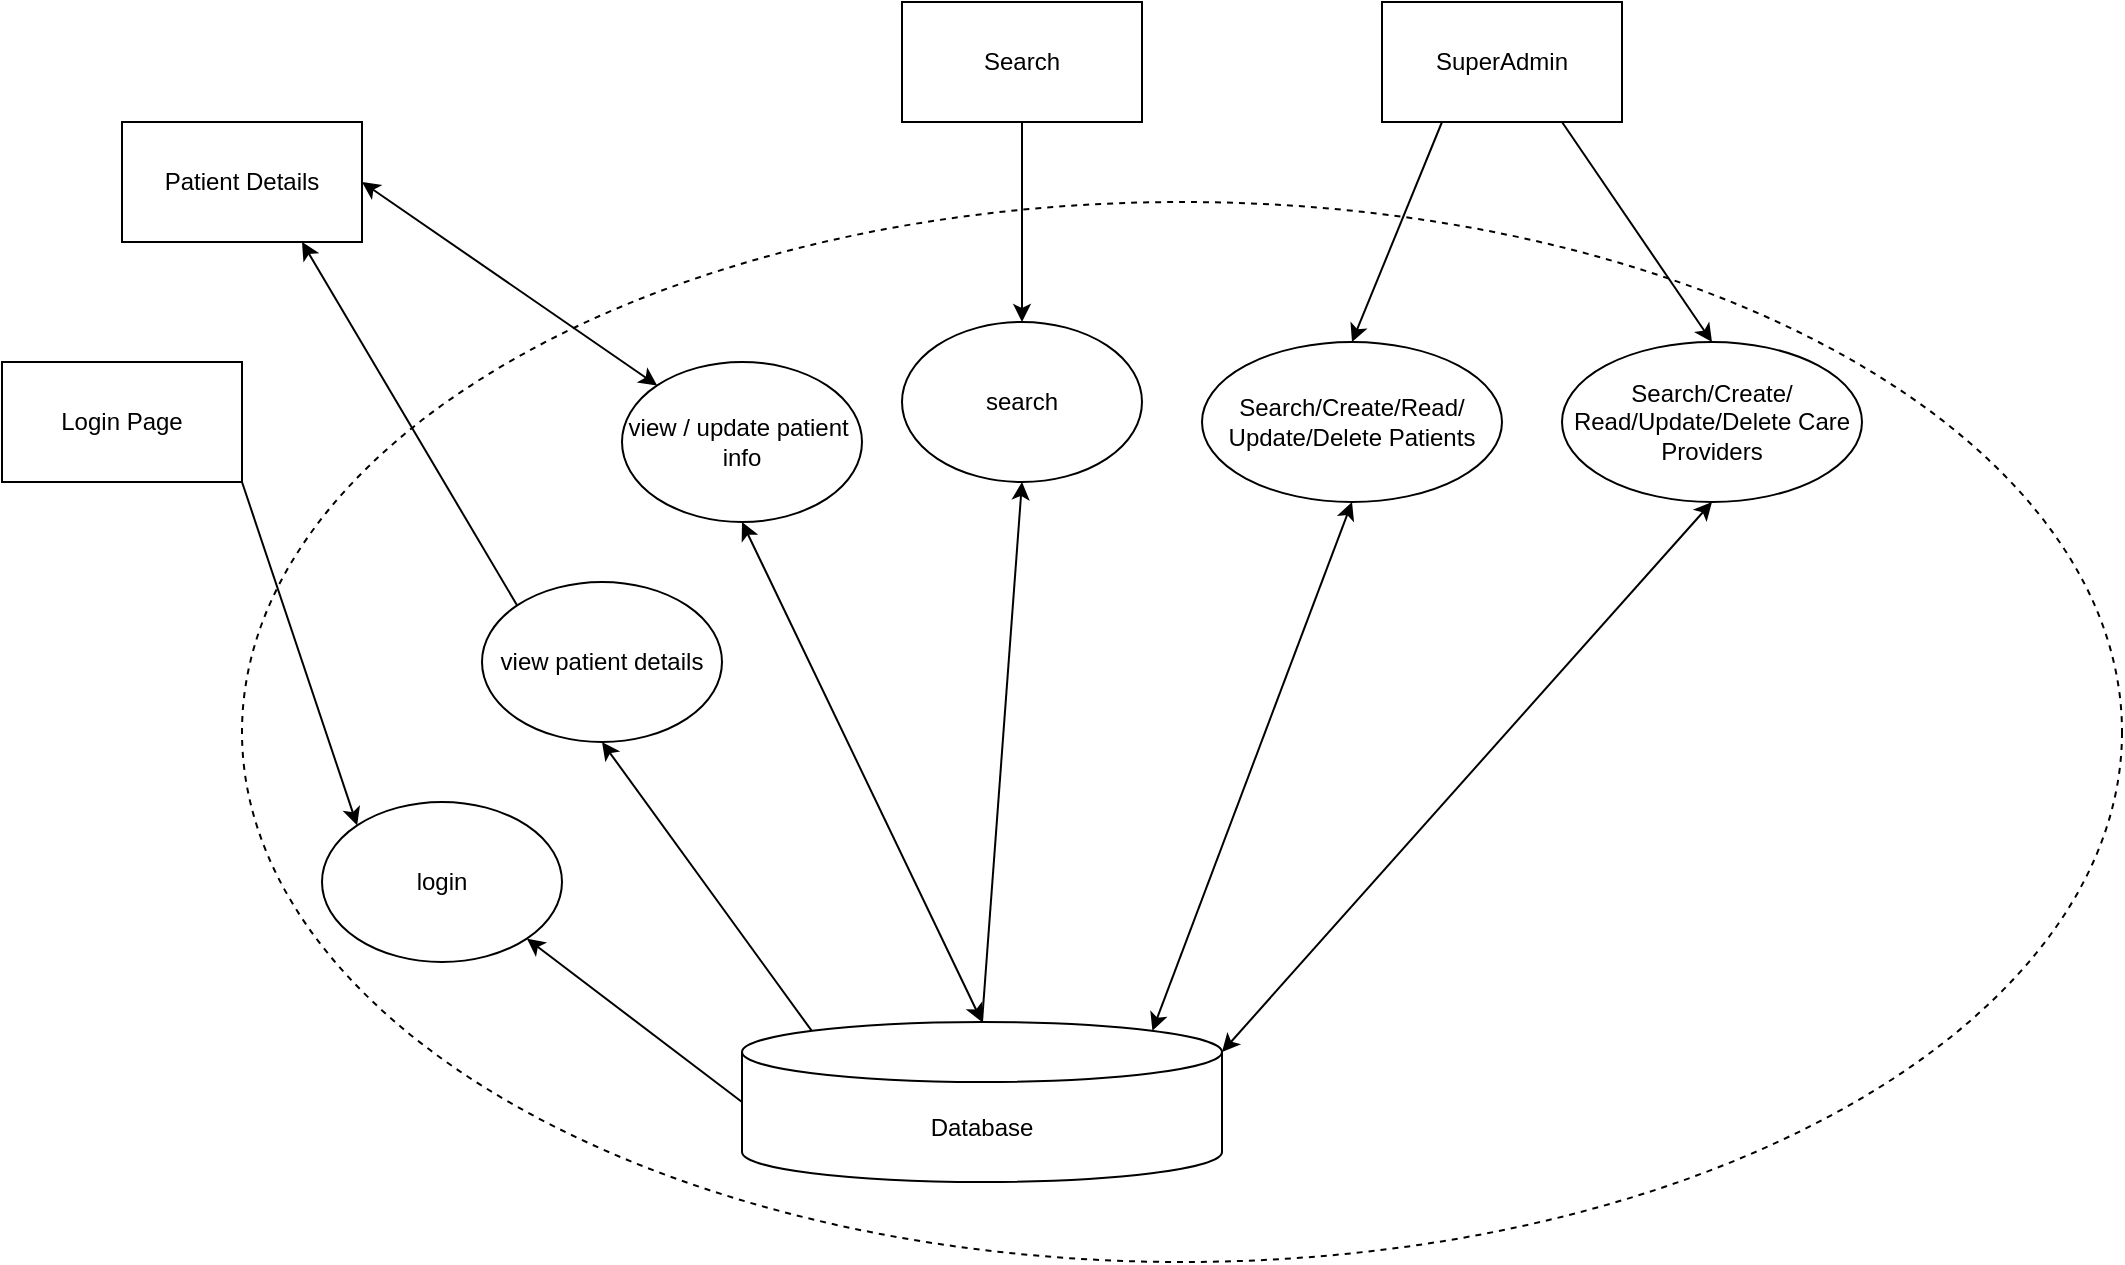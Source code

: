<mxfile version="14.6.13" type="device"><diagram id="ruHFmwGxL_rR69ZwbXh4" name="Page-1"><mxGraphModel dx="1422" dy="1672" grid="1" gridSize="10" guides="1" tooltips="1" connect="1" arrows="1" fold="1" page="1" pageScale="1" pageWidth="1100" pageHeight="850" math="0" shadow="0"><root><mxCell id="0"/><mxCell id="1" parent="0"/><mxCell id="ES7wTS3Ay0Z_9UuPvcNG-46" value="" style="ellipse;whiteSpace=wrap;html=1;dashed=1;" vertex="1" parent="1"><mxGeometry x="150" y="60" width="940" height="530" as="geometry"/></mxCell><mxCell id="ES7wTS3Ay0Z_9UuPvcNG-1" value="Database" style="shape=cylinder3;whiteSpace=wrap;html=1;boundedLbl=1;backgroundOutline=1;size=15;" vertex="1" parent="1"><mxGeometry x="400" y="470" width="240" height="80" as="geometry"/></mxCell><mxCell id="ES7wTS3Ay0Z_9UuPvcNG-2" value="Login Page" style="rounded=0;whiteSpace=wrap;html=1;" vertex="1" parent="1"><mxGeometry x="30" y="140" width="120" height="60" as="geometry"/></mxCell><mxCell id="ES7wTS3Ay0Z_9UuPvcNG-3" value="Patient Details" style="rounded=0;whiteSpace=wrap;html=1;" vertex="1" parent="1"><mxGeometry x="90" y="20" width="120" height="60" as="geometry"/></mxCell><mxCell id="ES7wTS3Ay0Z_9UuPvcNG-5" value="Search" style="rounded=0;whiteSpace=wrap;html=1;" vertex="1" parent="1"><mxGeometry x="480" y="-40" width="120" height="60" as="geometry"/></mxCell><mxCell id="ES7wTS3Ay0Z_9UuPvcNG-6" value="login" style="ellipse;whiteSpace=wrap;html=1;" vertex="1" parent="1"><mxGeometry x="190" y="360" width="120" height="80" as="geometry"/></mxCell><mxCell id="ES7wTS3Ay0Z_9UuPvcNG-7" value="view patient details" style="ellipse;whiteSpace=wrap;html=1;" vertex="1" parent="1"><mxGeometry x="270" y="250" width="120" height="80" as="geometry"/></mxCell><mxCell id="ES7wTS3Ay0Z_9UuPvcNG-9" value="search" style="ellipse;whiteSpace=wrap;html=1;" vertex="1" parent="1"><mxGeometry x="480" y="120" width="120" height="80" as="geometry"/></mxCell><mxCell id="ES7wTS3Ay0Z_9UuPvcNG-27" value="" style="endArrow=classic;html=1;exitX=0;exitY=0.5;exitDx=0;exitDy=0;exitPerimeter=0;entryX=1;entryY=1;entryDx=0;entryDy=0;" edge="1" parent="1" source="ES7wTS3Ay0Z_9UuPvcNG-1" target="ES7wTS3Ay0Z_9UuPvcNG-6"><mxGeometry width="50" height="50" relative="1" as="geometry"><mxPoint x="520" y="350" as="sourcePoint"/><mxPoint x="570" y="300" as="targetPoint"/></mxGeometry></mxCell><mxCell id="ES7wTS3Ay0Z_9UuPvcNG-28" value="" style="endArrow=classic;html=1;exitX=1;exitY=1;exitDx=0;exitDy=0;entryX=0;entryY=0;entryDx=0;entryDy=0;" edge="1" parent="1" source="ES7wTS3Ay0Z_9UuPvcNG-2" target="ES7wTS3Ay0Z_9UuPvcNG-6"><mxGeometry width="50" height="50" relative="1" as="geometry"><mxPoint x="520" y="350" as="sourcePoint"/><mxPoint x="150" y="480" as="targetPoint"/></mxGeometry></mxCell><mxCell id="ES7wTS3Ay0Z_9UuPvcNG-29" value="" style="endArrow=classic;html=1;exitX=0.145;exitY=0;exitDx=0;exitDy=4.35;exitPerimeter=0;entryX=0.5;entryY=1;entryDx=0;entryDy=0;" edge="1" parent="1" source="ES7wTS3Ay0Z_9UuPvcNG-1" target="ES7wTS3Ay0Z_9UuPvcNG-7"><mxGeometry width="50" height="50" relative="1" as="geometry"><mxPoint x="520" y="350" as="sourcePoint"/><mxPoint x="570" y="300" as="targetPoint"/></mxGeometry></mxCell><mxCell id="ES7wTS3Ay0Z_9UuPvcNG-30" value="" style="endArrow=classic;html=1;entryX=0.75;entryY=1;entryDx=0;entryDy=0;exitX=0;exitY=0;exitDx=0;exitDy=0;" edge="1" parent="1" source="ES7wTS3Ay0Z_9UuPvcNG-7" target="ES7wTS3Ay0Z_9UuPvcNG-3"><mxGeometry width="50" height="50" relative="1" as="geometry"><mxPoint x="520" y="350" as="sourcePoint"/><mxPoint x="570" y="300" as="targetPoint"/></mxGeometry></mxCell><mxCell id="ES7wTS3Ay0Z_9UuPvcNG-31" value="view / update patient&amp;nbsp;&lt;br&gt;info" style="ellipse;whiteSpace=wrap;html=1;" vertex="1" parent="1"><mxGeometry x="340" y="140" width="120" height="80" as="geometry"/></mxCell><mxCell id="ES7wTS3Ay0Z_9UuPvcNG-32" value="" style="endArrow=classic;startArrow=classic;html=1;entryX=0.5;entryY=1;entryDx=0;entryDy=0;exitX=0.5;exitY=0;exitDx=0;exitDy=0;exitPerimeter=0;" edge="1" parent="1" source="ES7wTS3Ay0Z_9UuPvcNG-1" target="ES7wTS3Ay0Z_9UuPvcNG-31"><mxGeometry width="50" height="50" relative="1" as="geometry"><mxPoint x="520" y="340" as="sourcePoint"/><mxPoint x="570" y="290" as="targetPoint"/></mxGeometry></mxCell><mxCell id="ES7wTS3Ay0Z_9UuPvcNG-33" value="" style="endArrow=classic;startArrow=classic;html=1;entryX=1;entryY=0.5;entryDx=0;entryDy=0;exitX=0;exitY=0;exitDx=0;exitDy=0;" edge="1" parent="1" source="ES7wTS3Ay0Z_9UuPvcNG-31" target="ES7wTS3Ay0Z_9UuPvcNG-3"><mxGeometry width="50" height="50" relative="1" as="geometry"><mxPoint x="520" y="340" as="sourcePoint"/><mxPoint x="570" y="290" as="targetPoint"/></mxGeometry></mxCell><mxCell id="ES7wTS3Ay0Z_9UuPvcNG-36" value="" style="endArrow=classic;html=1;exitX=0.5;exitY=0;exitDx=0;exitDy=0;exitPerimeter=0;entryX=0.5;entryY=1;entryDx=0;entryDy=0;" edge="1" parent="1" source="ES7wTS3Ay0Z_9UuPvcNG-1" target="ES7wTS3Ay0Z_9UuPvcNG-9"><mxGeometry width="50" height="50" relative="1" as="geometry"><mxPoint x="520" y="340" as="sourcePoint"/><mxPoint x="570" y="290" as="targetPoint"/></mxGeometry></mxCell><mxCell id="ES7wTS3Ay0Z_9UuPvcNG-37" value="" style="endArrow=classic;html=1;exitX=0.5;exitY=1;exitDx=0;exitDy=0;entryX=0.5;entryY=0;entryDx=0;entryDy=0;" edge="1" parent="1" source="ES7wTS3Ay0Z_9UuPvcNG-5" target="ES7wTS3Ay0Z_9UuPvcNG-9"><mxGeometry width="50" height="50" relative="1" as="geometry"><mxPoint x="520" y="340" as="sourcePoint"/><mxPoint x="570" y="290" as="targetPoint"/></mxGeometry></mxCell><mxCell id="ES7wTS3Ay0Z_9UuPvcNG-38" value="SuperAdmin" style="rounded=0;whiteSpace=wrap;html=1;" vertex="1" parent="1"><mxGeometry x="720" y="-40" width="120" height="60" as="geometry"/></mxCell><mxCell id="ES7wTS3Ay0Z_9UuPvcNG-39" value="Search/Create/Read/&lt;br&gt;Update/Delete Patients" style="ellipse;whiteSpace=wrap;html=1;" vertex="1" parent="1"><mxGeometry x="630" y="130" width="150" height="80" as="geometry"/></mxCell><mxCell id="ES7wTS3Ay0Z_9UuPvcNG-40" value="Search/Create/&lt;br&gt;Read/Update/Delete Care Providers" style="ellipse;whiteSpace=wrap;html=1;" vertex="1" parent="1"><mxGeometry x="810" y="130" width="150" height="80" as="geometry"/></mxCell><mxCell id="ES7wTS3Ay0Z_9UuPvcNG-41" value="" style="endArrow=classic;html=1;exitX=0.25;exitY=1;exitDx=0;exitDy=0;entryX=0.5;entryY=0;entryDx=0;entryDy=0;" edge="1" parent="1" source="ES7wTS3Ay0Z_9UuPvcNG-38" target="ES7wTS3Ay0Z_9UuPvcNG-39"><mxGeometry width="50" height="50" relative="1" as="geometry"><mxPoint x="520" y="330" as="sourcePoint"/><mxPoint x="570" y="280" as="targetPoint"/></mxGeometry></mxCell><mxCell id="ES7wTS3Ay0Z_9UuPvcNG-42" value="" style="endArrow=classic;html=1;exitX=0.75;exitY=1;exitDx=0;exitDy=0;entryX=0.5;entryY=0;entryDx=0;entryDy=0;" edge="1" parent="1" source="ES7wTS3Ay0Z_9UuPvcNG-38" target="ES7wTS3Ay0Z_9UuPvcNG-40"><mxGeometry width="50" height="50" relative="1" as="geometry"><mxPoint x="520" y="330" as="sourcePoint"/><mxPoint x="570" y="280" as="targetPoint"/></mxGeometry></mxCell><mxCell id="ES7wTS3Ay0Z_9UuPvcNG-43" value="" style="endArrow=classic;startArrow=classic;html=1;entryX=0.5;entryY=1;entryDx=0;entryDy=0;exitX=0.855;exitY=0;exitDx=0;exitDy=4.35;exitPerimeter=0;" edge="1" parent="1" source="ES7wTS3Ay0Z_9UuPvcNG-1" target="ES7wTS3Ay0Z_9UuPvcNG-39"><mxGeometry width="50" height="50" relative="1" as="geometry"><mxPoint x="520" y="330" as="sourcePoint"/><mxPoint x="570" y="280" as="targetPoint"/></mxGeometry></mxCell><mxCell id="ES7wTS3Ay0Z_9UuPvcNG-44" value="" style="endArrow=classic;startArrow=classic;html=1;entryX=0.5;entryY=1;entryDx=0;entryDy=0;exitX=1;exitY=0;exitDx=0;exitDy=15;exitPerimeter=0;" edge="1" parent="1" source="ES7wTS3Ay0Z_9UuPvcNG-1" target="ES7wTS3Ay0Z_9UuPvcNG-40"><mxGeometry width="50" height="50" relative="1" as="geometry"><mxPoint x="520" y="330" as="sourcePoint"/><mxPoint x="570" y="280" as="targetPoint"/></mxGeometry></mxCell></root></mxGraphModel></diagram></mxfile>